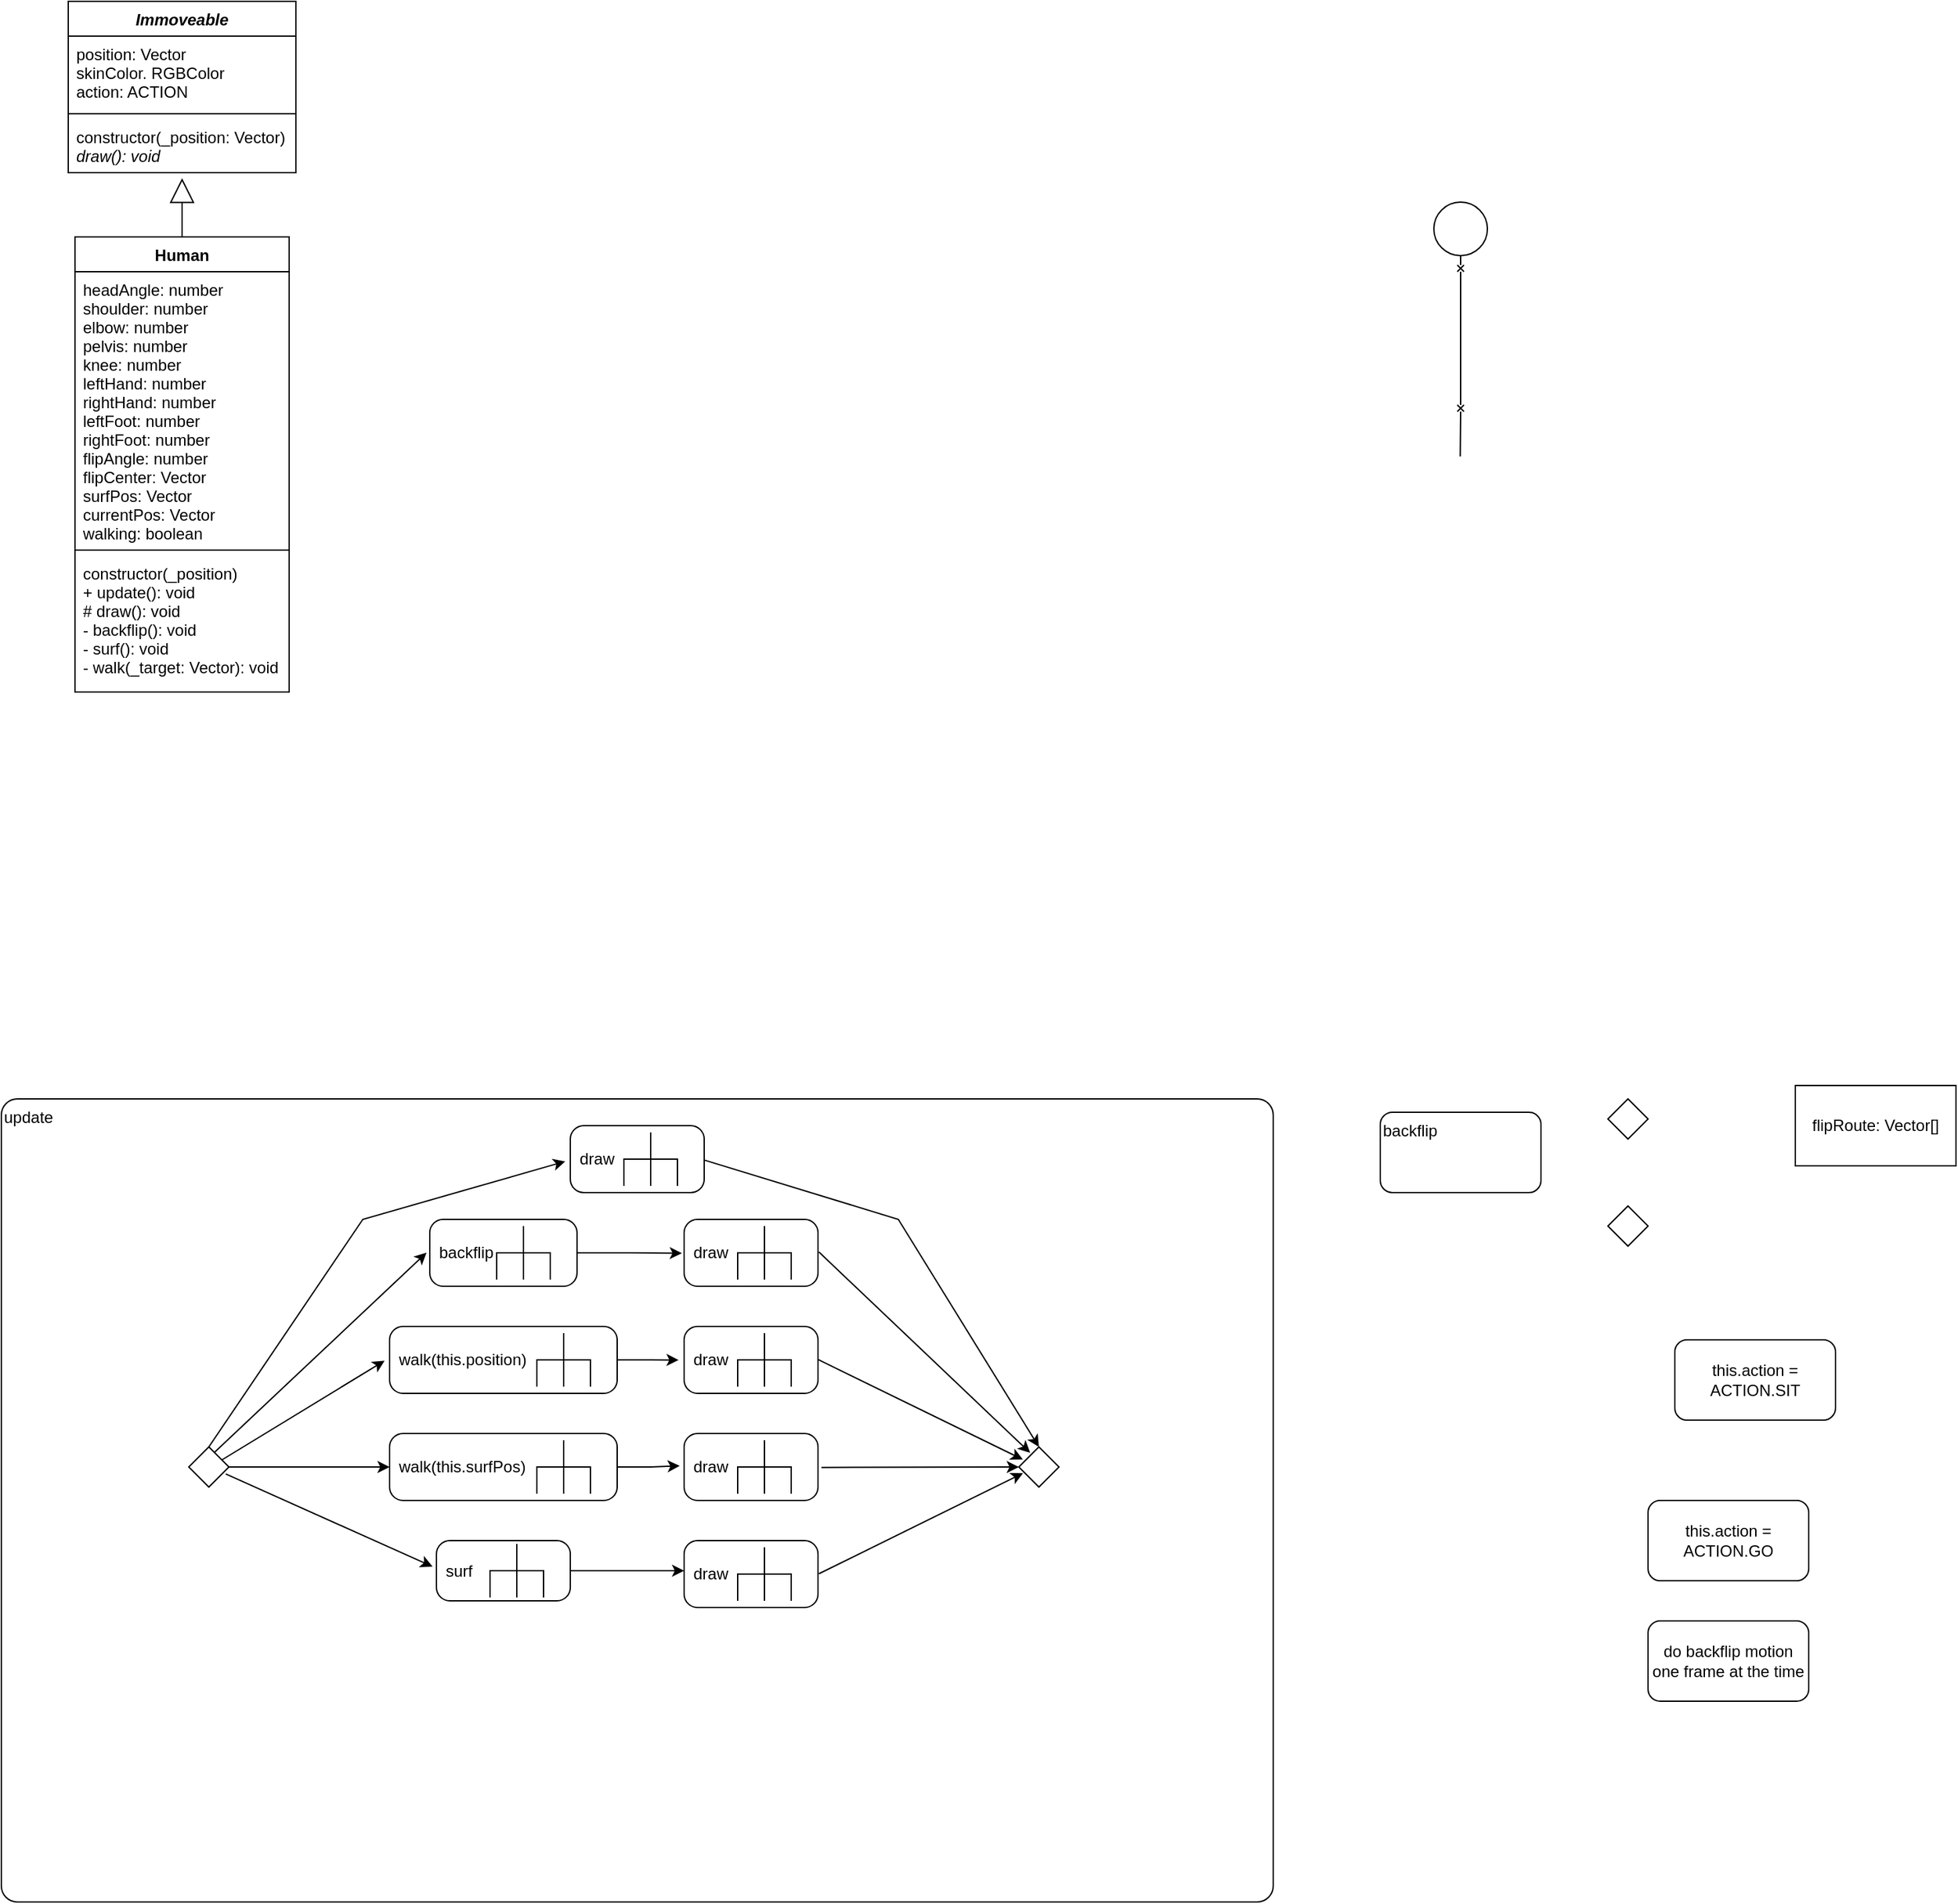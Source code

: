 <mxfile version="20.0.4" type="github">
  <diagram id="2XjKo7G8cihlhJ6fSeie" name="Page-1">
    <mxGraphModel dx="1008" dy="566" grid="1" gridSize="10" guides="1" tooltips="1" connect="1" arrows="1" fold="1" page="1" pageScale="1" pageWidth="3300" pageHeight="2339" math="0" shadow="0">
      <root>
        <mxCell id="0" />
        <mxCell id="1" parent="0" />
        <mxCell id="OGwEZDKvqWSoJGv5Ddzu-1" value="update" style="rounded=1;whiteSpace=wrap;html=1;verticalAlign=top;align=left;arcSize=2;" parent="1" vertex="1">
          <mxGeometry x="1090" y="870" width="950" height="600" as="geometry" />
        </mxCell>
        <mxCell id="OGwEZDKvqWSoJGv5Ddzu-4" value="" style="rhombus;whiteSpace=wrap;html=1;" parent="1" vertex="1">
          <mxGeometry x="1230" y="1130" width="30" height="30" as="geometry" />
        </mxCell>
        <mxCell id="OGwEZDKvqWSoJGv5Ddzu-6" value="draw" style="shape=mxgraph.uml25.behaviorAction;html=1;rounded=1;absoluteArcSize=1;arcSize=10;align=left;spacingLeft=5;" parent="1" vertex="1">
          <mxGeometry x="1515" y="890" width="100" height="50" as="geometry" />
        </mxCell>
        <mxCell id="OGwEZDKvqWSoJGv5Ddzu-48" style="edgeStyle=orthogonalEdgeStyle;rounded=0;orthogonalLoop=1;jettySize=auto;html=1;entryX=0;entryY=0.45;entryDx=0;entryDy=0;entryPerimeter=0;" parent="1" source="OGwEZDKvqWSoJGv5Ddzu-11" target="OGwEZDKvqWSoJGv5Ddzu-25" edge="1">
          <mxGeometry relative="1" as="geometry" />
        </mxCell>
        <mxCell id="OGwEZDKvqWSoJGv5Ddzu-11" value="surf" style="shape=mxgraph.uml25.behaviorAction;html=1;rounded=1;absoluteArcSize=1;arcSize=10;align=left;spacingLeft=5;" parent="1" vertex="1">
          <mxGeometry x="1415" y="1200" width="100" height="45" as="geometry" />
        </mxCell>
        <mxCell id="OGwEZDKvqWSoJGv5Ddzu-51" style="edgeStyle=orthogonalEdgeStyle;rounded=0;orthogonalLoop=1;jettySize=auto;html=1;entryX=-0.017;entryY=0.505;entryDx=0;entryDy=0;entryPerimeter=0;" parent="1" source="OGwEZDKvqWSoJGv5Ddzu-14" target="OGwEZDKvqWSoJGv5Ddzu-19" edge="1">
          <mxGeometry relative="1" as="geometry" />
        </mxCell>
        <mxCell id="OGwEZDKvqWSoJGv5Ddzu-14" value="backflip" style="shape=mxgraph.uml25.behaviorAction;html=1;rounded=1;absoluteArcSize=1;arcSize=10;align=left;spacingLeft=5;" parent="1" vertex="1">
          <mxGeometry x="1410" y="960" width="110" height="50" as="geometry" />
        </mxCell>
        <mxCell id="OGwEZDKvqWSoJGv5Ddzu-50" style="edgeStyle=orthogonalEdgeStyle;rounded=0;orthogonalLoop=1;jettySize=auto;html=1;entryX=-0.041;entryY=0.502;entryDx=0;entryDy=0;entryPerimeter=0;" parent="1" source="OGwEZDKvqWSoJGv5Ddzu-16" target="OGwEZDKvqWSoJGv5Ddzu-20" edge="1">
          <mxGeometry relative="1" as="geometry" />
        </mxCell>
        <mxCell id="OGwEZDKvqWSoJGv5Ddzu-16" value="walk(this.position)" style="shape=mxgraph.uml25.behaviorAction;html=1;rounded=1;absoluteArcSize=1;arcSize=10;align=left;spacingLeft=5;" parent="1" vertex="1">
          <mxGeometry x="1380" y="1040" width="170" height="50" as="geometry" />
        </mxCell>
        <mxCell id="OGwEZDKvqWSoJGv5Ddzu-17" value="" style="rhombus;whiteSpace=wrap;html=1;" parent="1" vertex="1">
          <mxGeometry x="1850" y="1130" width="30" height="30" as="geometry" />
        </mxCell>
        <mxCell id="OGwEZDKvqWSoJGv5Ddzu-19" value="draw" style="shape=mxgraph.uml25.behaviorAction;html=1;rounded=1;absoluteArcSize=1;arcSize=10;align=left;spacingLeft=5;" parent="1" vertex="1">
          <mxGeometry x="1600" y="960" width="100" height="50" as="geometry" />
        </mxCell>
        <mxCell id="OGwEZDKvqWSoJGv5Ddzu-20" value="draw" style="shape=mxgraph.uml25.behaviorAction;html=1;rounded=1;absoluteArcSize=1;arcSize=10;align=left;spacingLeft=5;" parent="1" vertex="1">
          <mxGeometry x="1600" y="1040" width="100" height="50" as="geometry" />
        </mxCell>
        <mxCell id="OGwEZDKvqWSoJGv5Ddzu-21" value="draw" style="shape=mxgraph.uml25.behaviorAction;html=1;rounded=1;absoluteArcSize=1;arcSize=10;align=left;spacingLeft=5;" parent="1" vertex="1">
          <mxGeometry x="1600" y="1120" width="100" height="50" as="geometry" />
        </mxCell>
        <mxCell id="OGwEZDKvqWSoJGv5Ddzu-49" style="edgeStyle=orthogonalEdgeStyle;rounded=0;orthogonalLoop=1;jettySize=auto;html=1;entryX=-0.033;entryY=0.483;entryDx=0;entryDy=0;entryPerimeter=0;" parent="1" source="OGwEZDKvqWSoJGv5Ddzu-22" target="OGwEZDKvqWSoJGv5Ddzu-21" edge="1">
          <mxGeometry relative="1" as="geometry" />
        </mxCell>
        <mxCell id="OGwEZDKvqWSoJGv5Ddzu-22" value="walk(this.surfPos)" style="shape=mxgraph.uml25.behaviorAction;html=1;rounded=1;absoluteArcSize=1;arcSize=10;align=left;spacingLeft=5;" parent="1" vertex="1">
          <mxGeometry x="1380" y="1120" width="170" height="50" as="geometry" />
        </mxCell>
        <mxCell id="OGwEZDKvqWSoJGv5Ddzu-25" value="draw" style="shape=mxgraph.uml25.behaviorAction;html=1;rounded=1;absoluteArcSize=1;arcSize=10;align=left;spacingLeft=5;" parent="1" vertex="1">
          <mxGeometry x="1600" y="1200" width="100" height="50" as="geometry" />
        </mxCell>
        <mxCell id="OGwEZDKvqWSoJGv5Ddzu-30" value="" style="endArrow=classic;html=1;rounded=0;exitX=0.5;exitY=0;exitDx=0;exitDy=0;entryX=-0.038;entryY=0.534;entryDx=0;entryDy=0;entryPerimeter=0;" parent="1" source="OGwEZDKvqWSoJGv5Ddzu-4" target="OGwEZDKvqWSoJGv5Ddzu-6" edge="1">
          <mxGeometry width="50" height="50" relative="1" as="geometry">
            <mxPoint x="1570" y="1110" as="sourcePoint" />
            <mxPoint x="1620" y="1060" as="targetPoint" />
            <Array as="points">
              <mxPoint x="1360" y="960" />
            </Array>
          </mxGeometry>
        </mxCell>
        <mxCell id="OGwEZDKvqWSoJGv5Ddzu-32" value="" style="endArrow=classic;html=1;rounded=0;exitX=1;exitY=0.5;exitDx=0;exitDy=0;entryX=0;entryY=0.5;entryDx=0;entryDy=0;entryPerimeter=0;" parent="1" source="OGwEZDKvqWSoJGv5Ddzu-4" target="OGwEZDKvqWSoJGv5Ddzu-22" edge="1">
          <mxGeometry width="50" height="50" relative="1" as="geometry">
            <mxPoint x="1570" y="1110" as="sourcePoint" />
            <mxPoint x="1350" y="1145" as="targetPoint" />
          </mxGeometry>
        </mxCell>
        <mxCell id="OGwEZDKvqWSoJGv5Ddzu-33" value="" style="endArrow=classic;html=1;rounded=0;exitX=0.823;exitY=0.325;exitDx=0;exitDy=0;entryX=-0.022;entryY=0.512;entryDx=0;entryDy=0;entryPerimeter=0;exitPerimeter=0;" parent="1" source="OGwEZDKvqWSoJGv5Ddzu-4" target="OGwEZDKvqWSoJGv5Ddzu-16" edge="1">
          <mxGeometry width="50" height="50" relative="1" as="geometry">
            <mxPoint x="1390" y="1130" as="sourcePoint" />
            <mxPoint x="1440" y="1080" as="targetPoint" />
          </mxGeometry>
        </mxCell>
        <mxCell id="OGwEZDKvqWSoJGv5Ddzu-34" value="" style="endArrow=classic;html=1;rounded=0;exitX=0.647;exitY=0.129;exitDx=0;exitDy=0;exitPerimeter=0;entryX=-0.022;entryY=0.497;entryDx=0;entryDy=0;entryPerimeter=0;" parent="1" source="OGwEZDKvqWSoJGv5Ddzu-4" target="OGwEZDKvqWSoJGv5Ddzu-14" edge="1">
          <mxGeometry width="50" height="50" relative="1" as="geometry">
            <mxPoint x="1350" y="1180" as="sourcePoint" />
            <mxPoint x="1400" y="1130" as="targetPoint" />
          </mxGeometry>
        </mxCell>
        <mxCell id="OGwEZDKvqWSoJGv5Ddzu-36" value="" style="endArrow=classic;html=1;rounded=0;exitX=0.92;exitY=0.674;exitDx=0;exitDy=0;exitPerimeter=0;entryX=-0.029;entryY=0.431;entryDx=0;entryDy=0;entryPerimeter=0;" parent="1" source="OGwEZDKvqWSoJGv5Ddzu-4" target="OGwEZDKvqWSoJGv5Ddzu-11" edge="1">
          <mxGeometry width="50" height="50" relative="1" as="geometry">
            <mxPoint x="1300" y="1270" as="sourcePoint" />
            <mxPoint x="1350" y="1220" as="targetPoint" />
          </mxGeometry>
        </mxCell>
        <mxCell id="OGwEZDKvqWSoJGv5Ddzu-39" value="" style="endArrow=classic;html=1;rounded=0;exitX=1;exitY=0.514;exitDx=0;exitDy=0;exitPerimeter=0;entryX=0.5;entryY=0;entryDx=0;entryDy=0;" parent="1" source="OGwEZDKvqWSoJGv5Ddzu-6" target="OGwEZDKvqWSoJGv5Ddzu-17" edge="1">
          <mxGeometry width="50" height="50" relative="1" as="geometry">
            <mxPoint x="1580" y="1070" as="sourcePoint" />
            <mxPoint x="1630" y="1020" as="targetPoint" />
            <Array as="points">
              <mxPoint x="1760" y="960" />
            </Array>
          </mxGeometry>
        </mxCell>
        <mxCell id="OGwEZDKvqWSoJGv5Ddzu-41" value="" style="endArrow=classic;html=1;rounded=0;entryX=0;entryY=0.5;entryDx=0;entryDy=0;exitX=1.026;exitY=0.507;exitDx=0;exitDy=0;exitPerimeter=0;" parent="1" source="OGwEZDKvqWSoJGv5Ddzu-21" target="OGwEZDKvqWSoJGv5Ddzu-17" edge="1">
          <mxGeometry width="50" height="50" relative="1" as="geometry">
            <mxPoint x="1580" y="1170" as="sourcePoint" />
            <mxPoint x="1630" y="1120" as="targetPoint" />
          </mxGeometry>
        </mxCell>
        <mxCell id="OGwEZDKvqWSoJGv5Ddzu-43" value="" style="endArrow=classic;html=1;rounded=0;exitX=1.007;exitY=0.495;exitDx=0;exitDy=0;exitPerimeter=0;entryX=0.105;entryY=0.654;entryDx=0;entryDy=0;entryPerimeter=0;" parent="1" source="OGwEZDKvqWSoJGv5Ddzu-25" target="OGwEZDKvqWSoJGv5Ddzu-17" edge="1">
          <mxGeometry width="50" height="50" relative="1" as="geometry">
            <mxPoint x="1760" y="1200" as="sourcePoint" />
            <mxPoint x="1810" y="1150" as="targetPoint" />
          </mxGeometry>
        </mxCell>
        <mxCell id="OGwEZDKvqWSoJGv5Ddzu-44" value="" style="endArrow=classic;html=1;rounded=0;exitX=1.003;exitY=0.497;exitDx=0;exitDy=0;exitPerimeter=0;entryX=0.1;entryY=0.314;entryDx=0;entryDy=0;entryPerimeter=0;" parent="1" source="OGwEZDKvqWSoJGv5Ddzu-20" target="OGwEZDKvqWSoJGv5Ddzu-17" edge="1">
          <mxGeometry width="50" height="50" relative="1" as="geometry">
            <mxPoint x="1770" y="1070" as="sourcePoint" />
            <mxPoint x="1820" y="1020" as="targetPoint" />
          </mxGeometry>
        </mxCell>
        <mxCell id="OGwEZDKvqWSoJGv5Ddzu-45" value="" style="endArrow=classic;html=1;rounded=0;exitX=1.007;exitY=0.488;exitDx=0;exitDy=0;exitPerimeter=0;entryX=0.282;entryY=0.147;entryDx=0;entryDy=0;entryPerimeter=0;" parent="1" source="OGwEZDKvqWSoJGv5Ddzu-19" target="OGwEZDKvqWSoJGv5Ddzu-17" edge="1">
          <mxGeometry width="50" height="50" relative="1" as="geometry">
            <mxPoint x="1770" y="1070" as="sourcePoint" />
            <mxPoint x="1820" y="1020" as="targetPoint" />
          </mxGeometry>
        </mxCell>
        <mxCell id="OGwEZDKvqWSoJGv5Ddzu-52" value="backflip" style="rounded=1;whiteSpace=wrap;html=1;verticalAlign=top;align=left;" parent="1" vertex="1">
          <mxGeometry x="2120" y="880" width="120" height="60" as="geometry" />
        </mxCell>
        <mxCell id="OGwEZDKvqWSoJGv5Ddzu-53" value="" style="rhombus;whiteSpace=wrap;html=1;" parent="1" vertex="1">
          <mxGeometry x="2290" y="870" width="30" height="30" as="geometry" />
        </mxCell>
        <mxCell id="OGwEZDKvqWSoJGv5Ddzu-54" value="" style="rhombus;whiteSpace=wrap;html=1;" parent="1" vertex="1">
          <mxGeometry x="2290" y="950" width="30" height="30" as="geometry" />
        </mxCell>
        <mxCell id="OGwEZDKvqWSoJGv5Ddzu-55" value="this.action = ACTION.SIT" style="rounded=1;whiteSpace=wrap;html=1;" parent="1" vertex="1">
          <mxGeometry x="2340" y="1050" width="120" height="60" as="geometry" />
        </mxCell>
        <mxCell id="OGwEZDKvqWSoJGv5Ddzu-56" value="this.action = ACTION.GO" style="rounded=1;whiteSpace=wrap;html=1;" parent="1" vertex="1">
          <mxGeometry x="2320" y="1170" width="120" height="60" as="geometry" />
        </mxCell>
        <mxCell id="OGwEZDKvqWSoJGv5Ddzu-57" value="do backflip motion one frame at the time" style="rounded=1;whiteSpace=wrap;html=1;" parent="1" vertex="1">
          <mxGeometry x="2320" y="1260" width="120" height="60" as="geometry" />
        </mxCell>
        <mxCell id="OGwEZDKvqWSoJGv5Ddzu-58" value="flipRoute: Vector[]" style="rounded=0;whiteSpace=wrap;html=1;" parent="1" vertex="1">
          <mxGeometry x="2430" y="860" width="120" height="60" as="geometry" />
        </mxCell>
        <mxCell id="UZs3FFMXvQX2vYewNkwb-9" value="Immoveable" style="swimlane;fontStyle=3;align=center;verticalAlign=top;childLayout=stackLayout;horizontal=1;startSize=26;horizontalStack=0;resizeParent=1;resizeParentMax=0;resizeLast=0;collapsible=1;marginBottom=0;" vertex="1" parent="1">
          <mxGeometry x="1140" y="50" width="170" height="128" as="geometry" />
        </mxCell>
        <mxCell id="UZs3FFMXvQX2vYewNkwb-10" value="position: Vector&#xa;skinColor. RGBColor&#xa;action: ACTION" style="text;strokeColor=none;fillColor=none;align=left;verticalAlign=top;spacingLeft=4;spacingRight=4;overflow=hidden;rotatable=0;points=[[0,0.5],[1,0.5]];portConstraint=eastwest;" vertex="1" parent="UZs3FFMXvQX2vYewNkwb-9">
          <mxGeometry y="26" width="170" height="54" as="geometry" />
        </mxCell>
        <mxCell id="UZs3FFMXvQX2vYewNkwb-11" value="" style="line;strokeWidth=1;fillColor=none;align=left;verticalAlign=middle;spacingTop=-1;spacingLeft=3;spacingRight=3;rotatable=0;labelPosition=right;points=[];portConstraint=eastwest;" vertex="1" parent="UZs3FFMXvQX2vYewNkwb-9">
          <mxGeometry y="80" width="170" height="8" as="geometry" />
        </mxCell>
        <mxCell id="UZs3FFMXvQX2vYewNkwb-12" value="constructor(_position: Vector)&lt;br&gt;&lt;i&gt;draw(): void&lt;/i&gt;" style="text;strokeColor=none;fillColor=none;align=left;verticalAlign=top;spacingLeft=4;spacingRight=4;overflow=hidden;rotatable=0;points=[[0,0.5],[1,0.5]];portConstraint=eastwest;html=1;" vertex="1" parent="UZs3FFMXvQX2vYewNkwb-9">
          <mxGeometry y="88" width="170" height="40" as="geometry" />
        </mxCell>
        <mxCell id="UZs3FFMXvQX2vYewNkwb-13" value="" style="endArrow=block;endSize=16;endFill=0;html=1;rounded=0;exitX=0.5;exitY=0;exitDx=0;exitDy=0;entryX=0.5;entryY=1.103;entryDx=0;entryDy=0;entryPerimeter=0;" edge="1" parent="1" source="UZs3FFMXvQX2vYewNkwb-14" target="UZs3FFMXvQX2vYewNkwb-12">
          <mxGeometry width="160" relative="1" as="geometry">
            <mxPoint x="1225.0" y="226.0" as="sourcePoint" />
            <mxPoint x="1290" y="196" as="targetPoint" />
          </mxGeometry>
        </mxCell>
        <mxCell id="UZs3FFMXvQX2vYewNkwb-14" value="Human" style="swimlane;fontStyle=1;align=center;verticalAlign=top;childLayout=stackLayout;horizontal=1;startSize=26;horizontalStack=0;resizeParent=1;resizeParentMax=0;resizeLast=0;collapsible=1;marginBottom=0;" vertex="1" parent="1">
          <mxGeometry x="1145" y="226" width="160" height="340" as="geometry" />
        </mxCell>
        <mxCell id="UZs3FFMXvQX2vYewNkwb-15" value="headAngle: number&#xa;shoulder: number&#xa;elbow: number&#xa;pelvis: number&#xa;knee: number&#xa;leftHand: number&#xa;rightHand: number&#xa;leftFoot: number&#xa;rightFoot: number&#xa;flipAngle: number&#xa;flipCenter: Vector&#xa;surfPos: Vector&#xa;currentPos: Vector&#xa;walking: boolean" style="text;strokeColor=none;fillColor=none;align=left;verticalAlign=top;spacingLeft=4;spacingRight=4;overflow=hidden;rotatable=0;points=[[0,0.5],[1,0.5]];portConstraint=eastwest;" vertex="1" parent="UZs3FFMXvQX2vYewNkwb-14">
          <mxGeometry y="26" width="160" height="204" as="geometry" />
        </mxCell>
        <mxCell id="UZs3FFMXvQX2vYewNkwb-16" value="" style="line;strokeWidth=1;fillColor=none;align=left;verticalAlign=middle;spacingTop=-1;spacingLeft=3;spacingRight=3;rotatable=0;labelPosition=right;points=[];portConstraint=eastwest;" vertex="1" parent="UZs3FFMXvQX2vYewNkwb-14">
          <mxGeometry y="230" width="160" height="8" as="geometry" />
        </mxCell>
        <mxCell id="UZs3FFMXvQX2vYewNkwb-17" value="constructor(_position)&#xa;+ update(): void&#xa;# draw(): void&#xa;- backflip(): void&#xa;- surf(): void&#xa;- walk(_target: Vector): void&#xa;" style="text;strokeColor=none;fillColor=none;align=left;verticalAlign=top;spacingLeft=4;spacingRight=4;overflow=hidden;rotatable=0;points=[[0,0.5],[1,0.5]];portConstraint=eastwest;" vertex="1" parent="UZs3FFMXvQX2vYewNkwb-14">
          <mxGeometry y="238" width="160" height="102" as="geometry" />
        </mxCell>
        <mxCell id="UZs3FFMXvQX2vYewNkwb-18" value="" style="ellipse;whiteSpace=wrap;html=1;aspect=fixed;fillColor=none;" vertex="1" parent="1">
          <mxGeometry x="2160" y="200" width="40" height="40" as="geometry" />
        </mxCell>
        <mxCell id="UZs3FFMXvQX2vYewNkwb-19" value="" style="endArrow=none;html=1;rounded=0;exitX=0.5;exitY=1;exitDx=0;exitDy=0;startArrow=none;" edge="1" parent="1" source="UZs3FFMXvQX2vYewNkwb-22">
          <mxGeometry width="50" height="50" relative="1" as="geometry">
            <mxPoint x="2179.71" y="240" as="sourcePoint" />
            <mxPoint x="2179.71" y="390" as="targetPoint" />
          </mxGeometry>
        </mxCell>
        <mxCell id="UZs3FFMXvQX2vYewNkwb-20" value="" style="shape=umlDestroy;whiteSpace=wrap;html=1;strokeWidth=1;fillColor=none;" vertex="1" parent="1">
          <mxGeometry x="2177.5" y="247" width="5" height="5" as="geometry" />
        </mxCell>
        <mxCell id="UZs3FFMXvQX2vYewNkwb-21" value="" style="endArrow=none;html=1;rounded=0;exitX=0.5;exitY=1;exitDx=0;exitDy=0;" edge="1" parent="1" source="UZs3FFMXvQX2vYewNkwb-18" target="UZs3FFMXvQX2vYewNkwb-20">
          <mxGeometry width="50" height="50" relative="1" as="geometry">
            <mxPoint x="2180" y="240" as="sourcePoint" />
            <mxPoint x="2179.71" y="390" as="targetPoint" />
          </mxGeometry>
        </mxCell>
        <mxCell id="UZs3FFMXvQX2vYewNkwb-22" value="" style="shape=umlDestroy;whiteSpace=wrap;html=1;strokeWidth=1;fillColor=none;" vertex="1" parent="1">
          <mxGeometry x="2177.5" y="351.5" width="5" height="5" as="geometry" />
        </mxCell>
        <mxCell id="UZs3FFMXvQX2vYewNkwb-24" value="" style="endArrow=none;html=1;rounded=0;exitX=0.5;exitY=1;exitDx=0;exitDy=0;startArrow=none;" edge="1" parent="1" source="UZs3FFMXvQX2vYewNkwb-20" target="UZs3FFMXvQX2vYewNkwb-22">
          <mxGeometry width="50" height="50" relative="1" as="geometry">
            <mxPoint x="2180" y="252" as="sourcePoint" />
            <mxPoint x="2179.71" y="390" as="targetPoint" />
          </mxGeometry>
        </mxCell>
      </root>
    </mxGraphModel>
  </diagram>
</mxfile>
